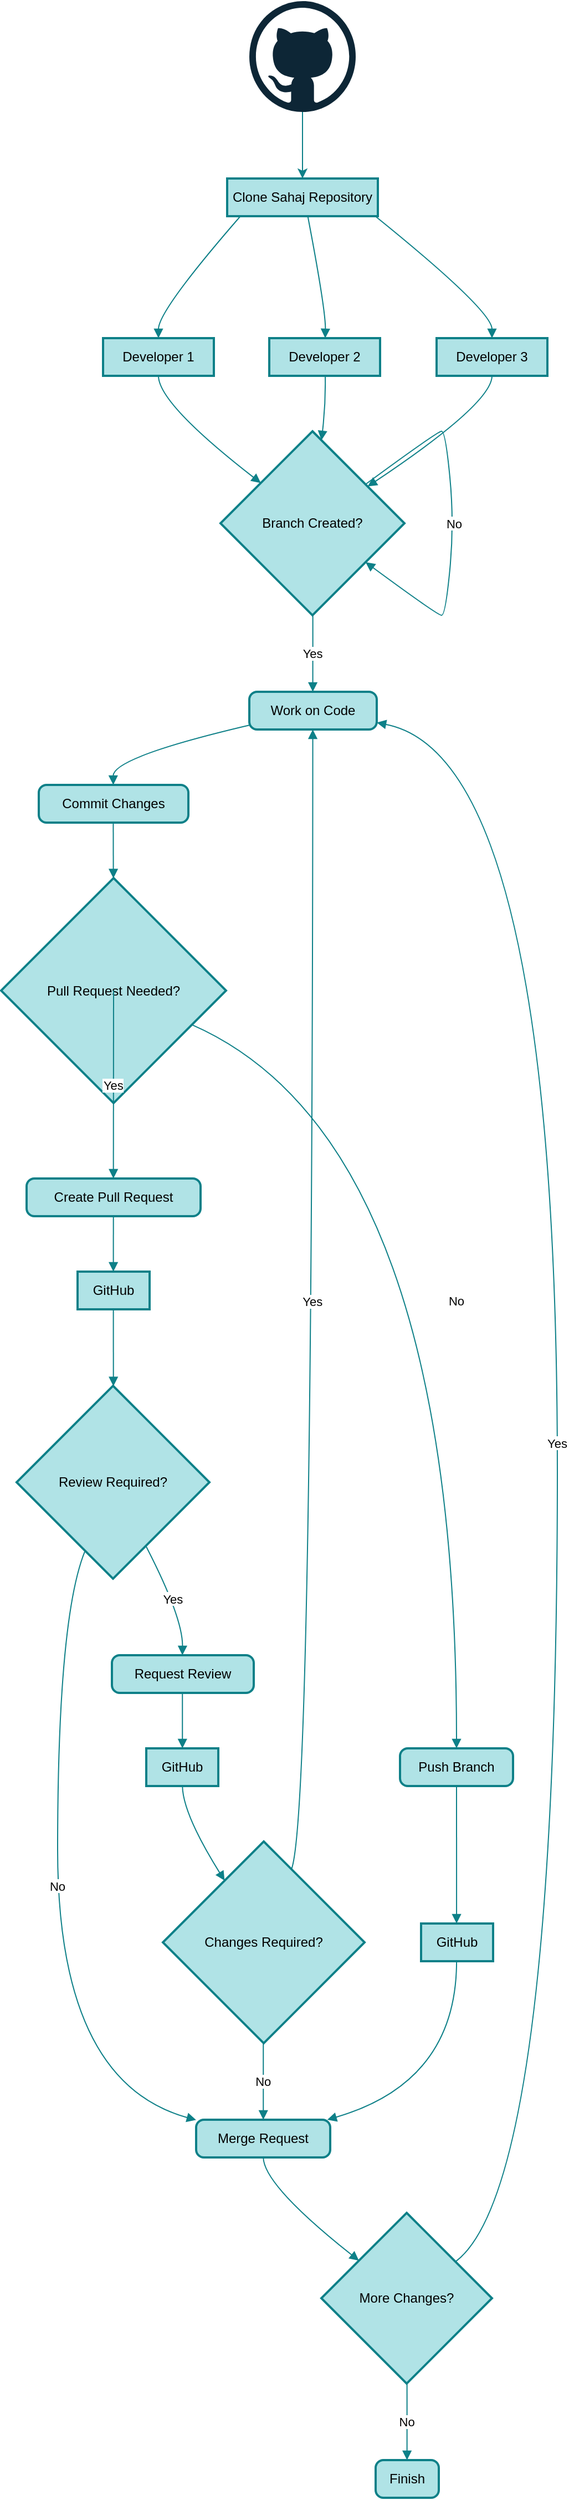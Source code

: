 <mxfile version="24.2.2" type="github">
  <diagram id="C5RBs43oDa-KdzZeNtuy" name="Page-1">
    <mxGraphModel dx="1434" dy="806" grid="1" gridSize="10" guides="1" tooltips="1" connect="1" arrows="1" fold="1" page="1" pageScale="1" pageWidth="827" pageHeight="1169" math="0" shadow="0">
      <root>
        <mxCell id="WIyWlLk6GJQsqaUBKTNV-0" />
        <mxCell id="WIyWlLk6GJQsqaUBKTNV-1" parent="WIyWlLk6GJQsqaUBKTNV-0" />
        <mxCell id="-JxzGYaePGcoFu2CMMwK-119" value="Clone Sahaj Repository" style="whiteSpace=wrap;strokeWidth=2;fillColor=#b0e3e6;strokeColor=#0e8088;" vertex="1" parent="WIyWlLk6GJQsqaUBKTNV-1">
          <mxGeometry x="384" y="170" width="136" height="34" as="geometry" />
        </mxCell>
        <mxCell id="-JxzGYaePGcoFu2CMMwK-120" value="Developer 1" style="whiteSpace=wrap;strokeWidth=2;fillColor=#b0e3e6;strokeColor=#0e8088;" vertex="1" parent="WIyWlLk6GJQsqaUBKTNV-1">
          <mxGeometry x="272" y="314" width="100" height="34" as="geometry" />
        </mxCell>
        <mxCell id="-JxzGYaePGcoFu2CMMwK-121" value="Developer 2" style="whiteSpace=wrap;strokeWidth=2;fillColor=#b0e3e6;strokeColor=#0e8088;" vertex="1" parent="WIyWlLk6GJQsqaUBKTNV-1">
          <mxGeometry x="422" y="314" width="100" height="34" as="geometry" />
        </mxCell>
        <mxCell id="-JxzGYaePGcoFu2CMMwK-122" value="Developer 3" style="whiteSpace=wrap;strokeWidth=2;fillColor=#b0e3e6;strokeColor=#0e8088;" vertex="1" parent="WIyWlLk6GJQsqaUBKTNV-1">
          <mxGeometry x="573" y="314" width="100" height="34" as="geometry" />
        </mxCell>
        <mxCell id="-JxzGYaePGcoFu2CMMwK-123" value="Branch Created?" style="rhombus;strokeWidth=2;whiteSpace=wrap;fillColor=#b0e3e6;strokeColor=#0e8088;" vertex="1" parent="WIyWlLk6GJQsqaUBKTNV-1">
          <mxGeometry x="378" y="398" width="166" height="166" as="geometry" />
        </mxCell>
        <mxCell id="-JxzGYaePGcoFu2CMMwK-124" value="Work on Code" style="rounded=1;absoluteArcSize=1;arcSize=14;whiteSpace=wrap;strokeWidth=2;fillColor=#b0e3e6;strokeColor=#0e8088;" vertex="1" parent="WIyWlLk6GJQsqaUBKTNV-1">
          <mxGeometry x="404" y="633" width="115" height="34" as="geometry" />
        </mxCell>
        <mxCell id="-JxzGYaePGcoFu2CMMwK-125" value="Commit Changes" style="rounded=1;absoluteArcSize=1;arcSize=14;whiteSpace=wrap;strokeWidth=2;fillColor=#b0e3e6;strokeColor=#0e8088;" vertex="1" parent="WIyWlLk6GJQsqaUBKTNV-1">
          <mxGeometry x="214" y="717" width="135" height="34" as="geometry" />
        </mxCell>
        <mxCell id="-JxzGYaePGcoFu2CMMwK-126" value="Pull Request Needed?" style="rhombus;strokeWidth=2;whiteSpace=wrap;fillColor=#b0e3e6;strokeColor=#0e8088;" vertex="1" parent="WIyWlLk6GJQsqaUBKTNV-1">
          <mxGeometry x="180" y="801" width="203" height="203" as="geometry" />
        </mxCell>
        <mxCell id="-JxzGYaePGcoFu2CMMwK-127" value="Create Pull Request" style="rounded=1;absoluteArcSize=1;arcSize=14;whiteSpace=wrap;strokeWidth=2;fillColor=#b0e3e6;strokeColor=#0e8088;" vertex="1" parent="WIyWlLk6GJQsqaUBKTNV-1">
          <mxGeometry x="203" y="1072" width="157" height="34" as="geometry" />
        </mxCell>
        <mxCell id="-JxzGYaePGcoFu2CMMwK-128" value="Push Branch" style="rounded=1;absoluteArcSize=1;arcSize=14;whiteSpace=wrap;strokeWidth=2;fillColor=#b0e3e6;strokeColor=#0e8088;" vertex="1" parent="WIyWlLk6GJQsqaUBKTNV-1">
          <mxGeometry x="540" y="1586" width="102" height="34" as="geometry" />
        </mxCell>
        <mxCell id="-JxzGYaePGcoFu2CMMwK-129" value="GitHub" style="whiteSpace=wrap;strokeWidth=2;fillColor=#b0e3e6;strokeColor=#0e8088;" vertex="1" parent="WIyWlLk6GJQsqaUBKTNV-1">
          <mxGeometry x="249" y="1156" width="65" height="34" as="geometry" />
        </mxCell>
        <mxCell id="-JxzGYaePGcoFu2CMMwK-130" value="Review Required?" style="rhombus;strokeWidth=2;whiteSpace=wrap;fillColor=#b0e3e6;strokeColor=#0e8088;" vertex="1" parent="WIyWlLk6GJQsqaUBKTNV-1">
          <mxGeometry x="194" y="1259" width="174" height="174" as="geometry" />
        </mxCell>
        <mxCell id="-JxzGYaePGcoFu2CMMwK-131" value="Request Review" style="rounded=1;absoluteArcSize=1;arcSize=14;whiteSpace=wrap;strokeWidth=2;fillColor=#b0e3e6;strokeColor=#0e8088;" vertex="1" parent="WIyWlLk6GJQsqaUBKTNV-1">
          <mxGeometry x="280" y="1502" width="128" height="34" as="geometry" />
        </mxCell>
        <mxCell id="-JxzGYaePGcoFu2CMMwK-132" value="Merge Request" style="rounded=1;absoluteArcSize=1;arcSize=14;whiteSpace=wrap;strokeWidth=2;fillColor=#b0e3e6;strokeColor=#0e8088;" vertex="1" parent="WIyWlLk6GJQsqaUBKTNV-1">
          <mxGeometry x="356" y="1921" width="121" height="34" as="geometry" />
        </mxCell>
        <mxCell id="-JxzGYaePGcoFu2CMMwK-133" value="GitHub" style="whiteSpace=wrap;strokeWidth=2;fillColor=#b0e3e6;strokeColor=#0e8088;" vertex="1" parent="WIyWlLk6GJQsqaUBKTNV-1">
          <mxGeometry x="311" y="1586" width="65" height="34" as="geometry" />
        </mxCell>
        <mxCell id="-JxzGYaePGcoFu2CMMwK-134" value="Changes Required?" style="rhombus;strokeWidth=2;whiteSpace=wrap;fillColor=#b0e3e6;strokeColor=#0e8088;" vertex="1" parent="WIyWlLk6GJQsqaUBKTNV-1">
          <mxGeometry x="326" y="1670" width="182" height="182" as="geometry" />
        </mxCell>
        <mxCell id="-JxzGYaePGcoFu2CMMwK-135" value="More Changes?" style="rhombus;strokeWidth=2;whiteSpace=wrap;fillColor=#b0e3e6;strokeColor=#0e8088;" vertex="1" parent="WIyWlLk6GJQsqaUBKTNV-1">
          <mxGeometry x="469" y="2005" width="154" height="154" as="geometry" />
        </mxCell>
        <mxCell id="-JxzGYaePGcoFu2CMMwK-136" value="Finish" style="rounded=1;absoluteArcSize=1;arcSize=14;whiteSpace=wrap;strokeWidth=2;fillColor=#b0e3e6;strokeColor=#0e8088;" vertex="1" parent="WIyWlLk6GJQsqaUBKTNV-1">
          <mxGeometry x="518" y="2228" width="57" height="34" as="geometry" />
        </mxCell>
        <mxCell id="-JxzGYaePGcoFu2CMMwK-137" value="GitHub" style="whiteSpace=wrap;strokeWidth=2;fillColor=#b0e3e6;strokeColor=#0e8088;" vertex="1" parent="WIyWlLk6GJQsqaUBKTNV-1">
          <mxGeometry x="559" y="1744" width="65" height="34" as="geometry" />
        </mxCell>
        <mxCell id="-JxzGYaePGcoFu2CMMwK-138" value="" style="curved=1;startArrow=none;endArrow=block;exitX=0.088;exitY=1;entryX=0.5;entryY=0;rounded=0;fillColor=#b0e3e6;strokeColor=#0e8088;" edge="1" parent="WIyWlLk6GJQsqaUBKTNV-1" source="-JxzGYaePGcoFu2CMMwK-119" target="-JxzGYaePGcoFu2CMMwK-120">
          <mxGeometry relative="1" as="geometry">
            <Array as="points">
              <mxPoint x="322" y="289" />
            </Array>
          </mxGeometry>
        </mxCell>
        <mxCell id="-JxzGYaePGcoFu2CMMwK-139" value="" style="curved=1;startArrow=none;endArrow=block;exitX=0.535;exitY=1;entryX=0.505;entryY=0;rounded=0;fillColor=#b0e3e6;strokeColor=#0e8088;" edge="1" parent="WIyWlLk6GJQsqaUBKTNV-1" source="-JxzGYaePGcoFu2CMMwK-119" target="-JxzGYaePGcoFu2CMMwK-121">
          <mxGeometry relative="1" as="geometry">
            <Array as="points">
              <mxPoint x="473" y="289" />
            </Array>
          </mxGeometry>
        </mxCell>
        <mxCell id="-JxzGYaePGcoFu2CMMwK-140" value="" style="curved=1;startArrow=none;endArrow=block;exitX=0.983;exitY=1;entryX=0.5;entryY=0;rounded=0;fillColor=#b0e3e6;strokeColor=#0e8088;" edge="1" parent="WIyWlLk6GJQsqaUBKTNV-1" source="-JxzGYaePGcoFu2CMMwK-119" target="-JxzGYaePGcoFu2CMMwK-122">
          <mxGeometry relative="1" as="geometry">
            <Array as="points">
              <mxPoint x="623" y="289" />
            </Array>
          </mxGeometry>
        </mxCell>
        <mxCell id="-JxzGYaePGcoFu2CMMwK-141" value="" style="curved=1;startArrow=none;endArrow=block;exitX=0.5;exitY=1;entryX=0.002;entryY=0.112;rounded=0;fillColor=#b0e3e6;strokeColor=#0e8088;" edge="1" parent="WIyWlLk6GJQsqaUBKTNV-1" source="-JxzGYaePGcoFu2CMMwK-120" target="-JxzGYaePGcoFu2CMMwK-123">
          <mxGeometry relative="1" as="geometry">
            <Array as="points">
              <mxPoint x="322" y="373" />
            </Array>
          </mxGeometry>
        </mxCell>
        <mxCell id="-JxzGYaePGcoFu2CMMwK-142" value="" style="curved=1;startArrow=none;endArrow=block;exitX=0.505;exitY=1;entryX=0.554;entryY=0;rounded=0;fillColor=#b0e3e6;strokeColor=#0e8088;" edge="1" parent="WIyWlLk6GJQsqaUBKTNV-1" source="-JxzGYaePGcoFu2CMMwK-121" target="-JxzGYaePGcoFu2CMMwK-123">
          <mxGeometry relative="1" as="geometry">
            <Array as="points">
              <mxPoint x="473" y="373" />
            </Array>
          </mxGeometry>
        </mxCell>
        <mxCell id="-JxzGYaePGcoFu2CMMwK-143" value="" style="curved=1;startArrow=none;endArrow=block;exitX=0.5;exitY=1;entryX=1.001;entryY=0.166;rounded=0;fillColor=#b0e3e6;strokeColor=#0e8088;" edge="1" parent="WIyWlLk6GJQsqaUBKTNV-1" source="-JxzGYaePGcoFu2CMMwK-122" target="-JxzGYaePGcoFu2CMMwK-123">
          <mxGeometry relative="1" as="geometry">
            <Array as="points">
              <mxPoint x="623" y="373" />
            </Array>
          </mxGeometry>
        </mxCell>
        <mxCell id="-JxzGYaePGcoFu2CMMwK-144" value="Yes" style="curved=1;startArrow=none;endArrow=block;exitX=0.502;exitY=0.999;entryX=0.498;entryY=-0.006;rounded=0;fillColor=#b0e3e6;strokeColor=#0e8088;" edge="1" parent="WIyWlLk6GJQsqaUBKTNV-1" source="-JxzGYaePGcoFu2CMMwK-123" target="-JxzGYaePGcoFu2CMMwK-124">
          <mxGeometry relative="1" as="geometry">
            <Array as="points" />
          </mxGeometry>
        </mxCell>
        <mxCell id="-JxzGYaePGcoFu2CMMwK-145" value="No" style="curved=1;startArrow=none;endArrow=block;exitX=1.001;exitY=0.132;entryX=1.001;entryY=0.867;rounded=0;fillColor=#b0e3e6;strokeColor=#0e8088;" edge="1" parent="WIyWlLk6GJQsqaUBKTNV-1" source="-JxzGYaePGcoFu2CMMwK-123" target="-JxzGYaePGcoFu2CMMwK-123">
          <mxGeometry relative="1" as="geometry">
            <Array as="points">
              <mxPoint x="574" y="398" />
              <mxPoint x="581" y="398" />
              <mxPoint x="589" y="481" />
              <mxPoint x="581" y="564" />
              <mxPoint x="574" y="564" />
            </Array>
          </mxGeometry>
        </mxCell>
        <mxCell id="-JxzGYaePGcoFu2CMMwK-146" value="" style="curved=1;startArrow=none;endArrow=block;exitX=-0.001;exitY=0.888;entryX=0.498;entryY=-0.006;rounded=0;fillColor=#b0e3e6;strokeColor=#0e8088;" edge="1" parent="WIyWlLk6GJQsqaUBKTNV-1" source="-JxzGYaePGcoFu2CMMwK-124" target="-JxzGYaePGcoFu2CMMwK-125">
          <mxGeometry relative="1" as="geometry">
            <Array as="points">
              <mxPoint x="281" y="692" />
            </Array>
          </mxGeometry>
        </mxCell>
        <mxCell id="-JxzGYaePGcoFu2CMMwK-147" value="" style="curved=1;startArrow=none;endArrow=block;exitX=0.498;exitY=0.994;entryX=0.499;entryY=-0.001;rounded=0;fillColor=#b0e3e6;strokeColor=#0e8088;" edge="1" parent="WIyWlLk6GJQsqaUBKTNV-1" source="-JxzGYaePGcoFu2CMMwK-125" target="-JxzGYaePGcoFu2CMMwK-126">
          <mxGeometry relative="1" as="geometry">
            <Array as="points" />
          </mxGeometry>
        </mxCell>
        <mxCell id="-JxzGYaePGcoFu2CMMwK-148" value="Yes" style="curved=1;startArrow=none;endArrow=block;exitX=0.499;exitY=0.997;entryX=0.499;entryY=0.011;rounded=0;fillColor=#b0e3e6;strokeColor=#0e8088;" edge="1" parent="WIyWlLk6GJQsqaUBKTNV-1" source="-JxzGYaePGcoFu2CMMwK-126" target="-JxzGYaePGcoFu2CMMwK-127">
          <mxGeometry relative="1" as="geometry">
            <Array as="points" />
          </mxGeometry>
        </mxCell>
        <mxCell id="-JxzGYaePGcoFu2CMMwK-149" value="No" style="curved=1;startArrow=none;endArrow=block;exitX=0.998;exitY=0.717;entryX=0.5;entryY=0.002;rounded=0;fillColor=#b0e3e6;strokeColor=#0e8088;" edge="1" parent="WIyWlLk6GJQsqaUBKTNV-1" source="-JxzGYaePGcoFu2CMMwK-126" target="-JxzGYaePGcoFu2CMMwK-128">
          <mxGeometry relative="1" as="geometry">
            <Array as="points">
              <mxPoint x="591" y="1038" />
            </Array>
          </mxGeometry>
        </mxCell>
        <mxCell id="-JxzGYaePGcoFu2CMMwK-150" value="" style="curved=1;startArrow=none;endArrow=block;exitX=0.499;exitY=1.011;entryX=0.497;entryY=0.011;rounded=0;fillColor=#b0e3e6;strokeColor=#0e8088;" edge="1" parent="WIyWlLk6GJQsqaUBKTNV-1" source="-JxzGYaePGcoFu2CMMwK-127" target="-JxzGYaePGcoFu2CMMwK-129">
          <mxGeometry relative="1" as="geometry">
            <Array as="points" />
          </mxGeometry>
        </mxCell>
        <mxCell id="-JxzGYaePGcoFu2CMMwK-151" value="" style="curved=1;startArrow=none;endArrow=block;exitX=0.497;exitY=1.011;entryX=0.502;entryY=0.002;rounded=0;fillColor=#b0e3e6;strokeColor=#0e8088;" edge="1" parent="WIyWlLk6GJQsqaUBKTNV-1" source="-JxzGYaePGcoFu2CMMwK-129" target="-JxzGYaePGcoFu2CMMwK-130">
          <mxGeometry relative="1" as="geometry">
            <Array as="points" />
          </mxGeometry>
        </mxCell>
        <mxCell id="-JxzGYaePGcoFu2CMMwK-152" value="Yes" style="curved=1;startArrow=none;endArrow=block;exitX=0.758;exitY=1.0;entryX=0.497;entryY=0.002;rounded=0;fillColor=#b0e3e6;strokeColor=#0e8088;" edge="1" parent="WIyWlLk6GJQsqaUBKTNV-1" source="-JxzGYaePGcoFu2CMMwK-130" target="-JxzGYaePGcoFu2CMMwK-131">
          <mxGeometry relative="1" as="geometry">
            <Array as="points">
              <mxPoint x="344" y="1468" />
            </Array>
          </mxGeometry>
        </mxCell>
        <mxCell id="-JxzGYaePGcoFu2CMMwK-153" value="No" style="curved=1;startArrow=none;endArrow=block;exitX=0.296;exitY=1.0;entryX=-0.0;entryY=0.007;rounded=0;fillColor=#b0e3e6;strokeColor=#0e8088;" edge="1" parent="WIyWlLk6GJQsqaUBKTNV-1" source="-JxzGYaePGcoFu2CMMwK-130" target="-JxzGYaePGcoFu2CMMwK-132">
          <mxGeometry relative="1" as="geometry">
            <Array as="points">
              <mxPoint x="231" y="1468" />
              <mxPoint x="231" y="1887" />
            </Array>
          </mxGeometry>
        </mxCell>
        <mxCell id="-JxzGYaePGcoFu2CMMwK-154" value="" style="curved=1;startArrow=none;endArrow=block;exitX=0.497;exitY=1.002;entryX=0.502;entryY=0.002;rounded=0;fillColor=#b0e3e6;strokeColor=#0e8088;" edge="1" parent="WIyWlLk6GJQsqaUBKTNV-1" source="-JxzGYaePGcoFu2CMMwK-131" target="-JxzGYaePGcoFu2CMMwK-133">
          <mxGeometry relative="1" as="geometry">
            <Array as="points" />
          </mxGeometry>
        </mxCell>
        <mxCell id="-JxzGYaePGcoFu2CMMwK-155" value="" style="curved=1;startArrow=none;endArrow=block;exitX=0.502;exitY=1.002;entryX=0.183;entryY=0.0;rounded=0;fillColor=#b0e3e6;strokeColor=#0e8088;" edge="1" parent="WIyWlLk6GJQsqaUBKTNV-1" source="-JxzGYaePGcoFu2CMMwK-133" target="-JxzGYaePGcoFu2CMMwK-134">
          <mxGeometry relative="1" as="geometry">
            <Array as="points">
              <mxPoint x="344" y="1645" />
            </Array>
          </mxGeometry>
        </mxCell>
        <mxCell id="-JxzGYaePGcoFu2CMMwK-156" value="Yes" style="curved=1;startArrow=none;endArrow=block;exitX=0.69;exitY=0.0;entryX=0.498;entryY=0.994;rounded=0;fillColor=#b0e3e6;strokeColor=#0e8088;" edge="1" parent="WIyWlLk6GJQsqaUBKTNV-1" source="-JxzGYaePGcoFu2CMMwK-134" target="-JxzGYaePGcoFu2CMMwK-124">
          <mxGeometry relative="1" as="geometry">
            <Array as="points">
              <mxPoint x="461" y="1645" />
            </Array>
          </mxGeometry>
        </mxCell>
        <mxCell id="-JxzGYaePGcoFu2CMMwK-157" value="No" style="curved=1;startArrow=none;endArrow=block;exitX=0.498;exitY=1.0;entryX=0.501;entryY=0.002;rounded=0;fillColor=#b0e3e6;strokeColor=#0e8088;" edge="1" parent="WIyWlLk6GJQsqaUBKTNV-1" source="-JxzGYaePGcoFu2CMMwK-134" target="-JxzGYaePGcoFu2CMMwK-132">
          <mxGeometry relative="1" as="geometry">
            <Array as="points" />
          </mxGeometry>
        </mxCell>
        <mxCell id="-JxzGYaePGcoFu2CMMwK-158" value="" style="curved=1;startArrow=none;endArrow=block;exitX=0.501;exitY=1.002;entryX=0.001;entryY=0.107;rounded=0;fillColor=#b0e3e6;strokeColor=#0e8088;" edge="1" parent="WIyWlLk6GJQsqaUBKTNV-1" source="-JxzGYaePGcoFu2CMMwK-132" target="-JxzGYaePGcoFu2CMMwK-135">
          <mxGeometry relative="1" as="geometry">
            <Array as="points">
              <mxPoint x="417" y="1980" />
            </Array>
          </mxGeometry>
        </mxCell>
        <mxCell id="-JxzGYaePGcoFu2CMMwK-159" value="Yes" style="curved=1;startArrow=none;endArrow=block;exitX=1.003;exitY=0.124;entryX=0.997;entryY=0.816;rounded=0;fillColor=#b0e3e6;strokeColor=#0e8088;" edge="1" parent="WIyWlLk6GJQsqaUBKTNV-1" source="-JxzGYaePGcoFu2CMMwK-135" target="-JxzGYaePGcoFu2CMMwK-124">
          <mxGeometry relative="1" as="geometry">
            <Array as="points">
              <mxPoint x="682" y="1980" />
              <mxPoint x="682" y="692" />
            </Array>
          </mxGeometry>
        </mxCell>
        <mxCell id="-JxzGYaePGcoFu2CMMwK-160" value="No" style="curved=1;startArrow=none;endArrow=block;exitX=0.502;exitY=1.003;entryX=0.497;entryY=0.014;rounded=0;fillColor=#b0e3e6;strokeColor=#0e8088;" edge="1" parent="WIyWlLk6GJQsqaUBKTNV-1" source="-JxzGYaePGcoFu2CMMwK-135" target="-JxzGYaePGcoFu2CMMwK-136">
          <mxGeometry relative="1" as="geometry">
            <Array as="points" />
          </mxGeometry>
        </mxCell>
        <mxCell id="-JxzGYaePGcoFu2CMMwK-161" value="" style="curved=1;startArrow=none;endArrow=block;exitX=0.5;exitY=1.002;entryX=0.493;entryY=0.002;rounded=0;fillColor=#b0e3e6;strokeColor=#0e8088;" edge="1" parent="WIyWlLk6GJQsqaUBKTNV-1" source="-JxzGYaePGcoFu2CMMwK-128" target="-JxzGYaePGcoFu2CMMwK-137">
          <mxGeometry relative="1" as="geometry">
            <Array as="points" />
          </mxGeometry>
        </mxCell>
        <mxCell id="-JxzGYaePGcoFu2CMMwK-162" value="" style="curved=1;startArrow=none;endArrow=block;exitX=0.493;exitY=1.002;entryX=0.976;entryY=0.002;rounded=0;fillColor=#b0e3e6;strokeColor=#0e8088;" edge="1" parent="WIyWlLk6GJQsqaUBKTNV-1" source="-JxzGYaePGcoFu2CMMwK-137" target="-JxzGYaePGcoFu2CMMwK-132">
          <mxGeometry relative="1" as="geometry">
            <Array as="points">
              <mxPoint x="591" y="1887" />
            </Array>
          </mxGeometry>
        </mxCell>
        <mxCell id="-JxzGYaePGcoFu2CMMwK-166" value="" style="edgeStyle=orthogonalEdgeStyle;rounded=0;orthogonalLoop=1;jettySize=auto;html=1;fillColor=#b0e3e6;strokeColor=#0e8088;" edge="1" parent="WIyWlLk6GJQsqaUBKTNV-1" source="-JxzGYaePGcoFu2CMMwK-164" target="-JxzGYaePGcoFu2CMMwK-119">
          <mxGeometry relative="1" as="geometry" />
        </mxCell>
        <mxCell id="-JxzGYaePGcoFu2CMMwK-164" value="" style="dashed=0;outlineConnect=0;html=1;align=center;labelPosition=center;verticalLabelPosition=bottom;verticalAlign=top;shape=mxgraph.weblogos.github;fillColor=#b0e3e6;strokeColor=#0e8088;" vertex="1" parent="WIyWlLk6GJQsqaUBKTNV-1">
          <mxGeometry x="404" y="10" width="96" height="100" as="geometry" />
        </mxCell>
      </root>
    </mxGraphModel>
  </diagram>
</mxfile>
